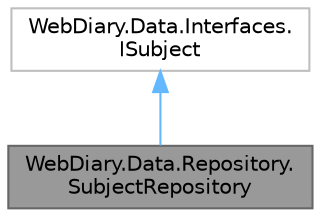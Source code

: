 digraph "WebDiary.Data.Repository.SubjectRepository"
{
 // LATEX_PDF_SIZE
  bgcolor="transparent";
  edge [fontname=Helvetica,fontsize=10,labelfontname=Helvetica,labelfontsize=10];
  node [fontname=Helvetica,fontsize=10,shape=box,height=0.2,width=0.4];
  Node1 [id="Node000001",label="WebDiary.Data.Repository.\lSubjectRepository",height=0.2,width=0.4,color="gray40", fillcolor="grey60", style="filled", fontcolor="black",tooltip=" "];
  Node2 -> Node1 [id="edge2_Node000001_Node000002",dir="back",color="steelblue1",style="solid",tooltip=" "];
  Node2 [id="Node000002",label="WebDiary.Data.Interfaces.\lISubject",height=0.2,width=0.4,color="grey75", fillcolor="white", style="filled",URL="$interface_web_diary_1_1_data_1_1_interfaces_1_1_i_subject.html",tooltip=" "];
}
